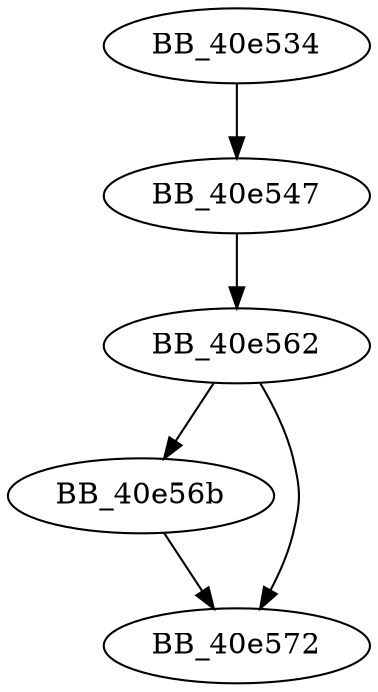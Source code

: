 DiGraph ___crtGetStringTypeA{
BB_40e534->BB_40e547
BB_40e547->BB_40e562
BB_40e562->BB_40e56b
BB_40e562->BB_40e572
BB_40e56b->BB_40e572
}
